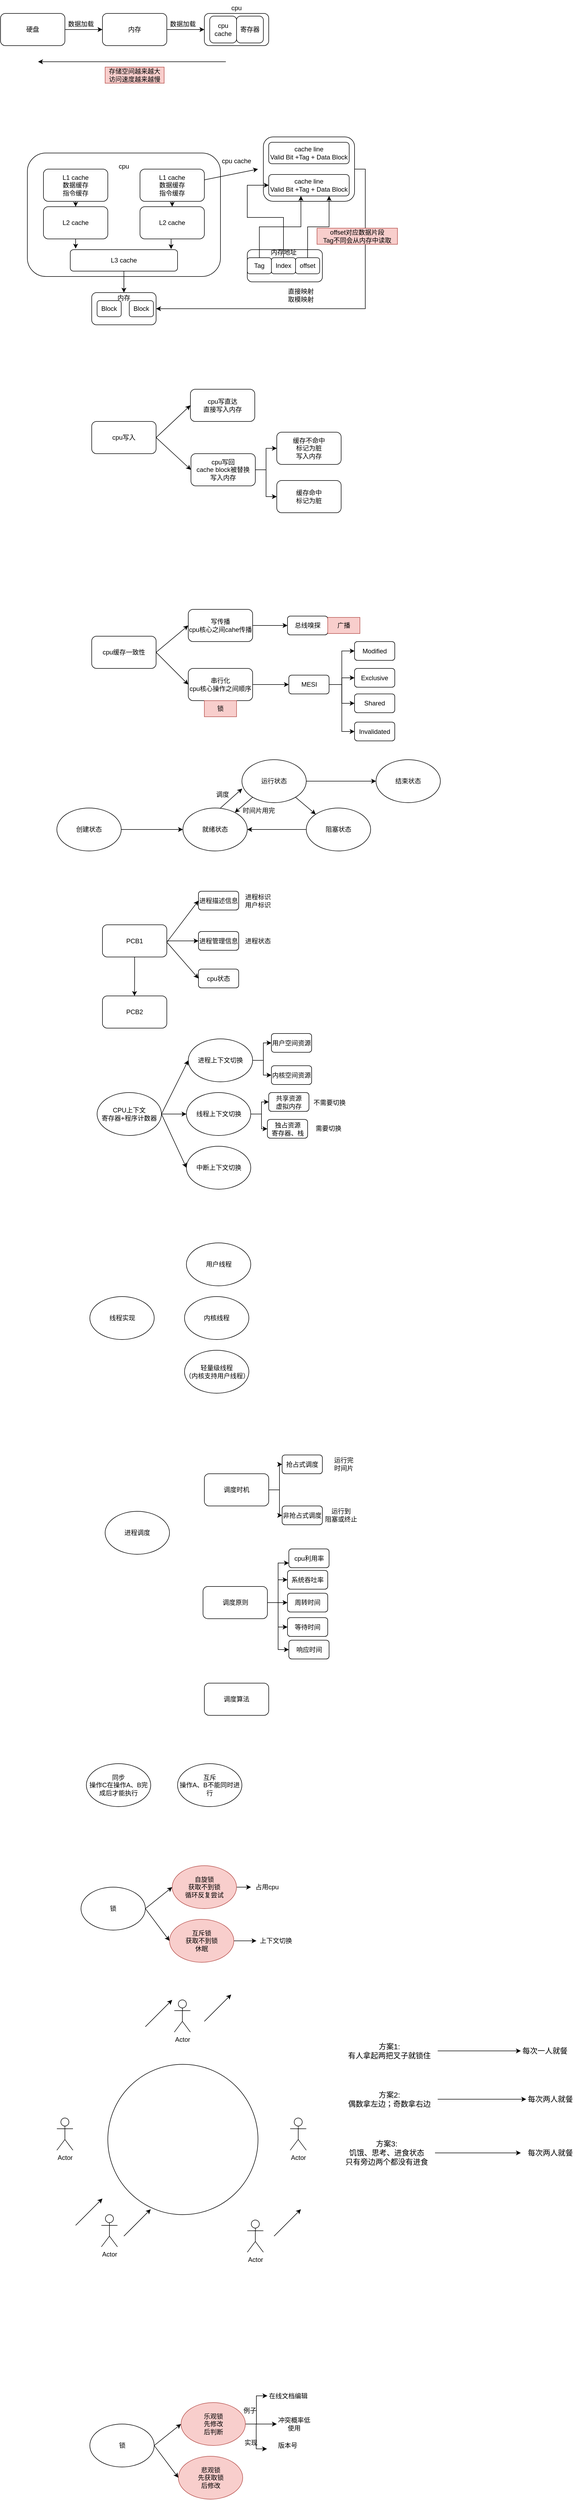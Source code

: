 <mxfile version="23.1.5" type="github">
  <diagram name="第 1 页" id="6GhYlpOtdUbrr685tgYN">
    <mxGraphModel dx="1026" dy="561" grid="1" gridSize="10" guides="1" tooltips="1" connect="1" arrows="1" fold="1" page="1" pageScale="1" pageWidth="827" pageHeight="1169" math="0" shadow="0">
      <root>
        <mxCell id="0" />
        <mxCell id="1" parent="0" />
        <mxCell id="o6KGrHuKZrv0jcu_rj-v-7" style="edgeStyle=orthogonalEdgeStyle;rounded=0;orthogonalLoop=1;jettySize=auto;html=1;exitX=1;exitY=0.5;exitDx=0;exitDy=0;" parent="1" source="o6KGrHuKZrv0jcu_rj-v-1" target="o6KGrHuKZrv0jcu_rj-v-2" edge="1">
          <mxGeometry relative="1" as="geometry" />
        </mxCell>
        <mxCell id="o6KGrHuKZrv0jcu_rj-v-1" value="硬盘" style="rounded=1;whiteSpace=wrap;html=1;" parent="1" vertex="1">
          <mxGeometry x="60" y="70" width="120" height="60" as="geometry" />
        </mxCell>
        <mxCell id="o6KGrHuKZrv0jcu_rj-v-9" style="edgeStyle=orthogonalEdgeStyle;rounded=0;orthogonalLoop=1;jettySize=auto;html=1;exitX=1;exitY=0.5;exitDx=0;exitDy=0;entryX=0;entryY=0.5;entryDx=0;entryDy=0;" parent="1" source="o6KGrHuKZrv0jcu_rj-v-2" target="o6KGrHuKZrv0jcu_rj-v-3" edge="1">
          <mxGeometry relative="1" as="geometry" />
        </mxCell>
        <mxCell id="o6KGrHuKZrv0jcu_rj-v-2" value="内存" style="rounded=1;whiteSpace=wrap;html=1;" parent="1" vertex="1">
          <mxGeometry x="250" y="70" width="120" height="60" as="geometry" />
        </mxCell>
        <mxCell id="o6KGrHuKZrv0jcu_rj-v-3" value="" style="rounded=1;whiteSpace=wrap;html=1;" parent="1" vertex="1">
          <mxGeometry x="440" y="70" width="120" height="60" as="geometry" />
        </mxCell>
        <mxCell id="o6KGrHuKZrv0jcu_rj-v-4" value="cpu&lt;br&gt;cache" style="rounded=1;whiteSpace=wrap;html=1;" parent="1" vertex="1">
          <mxGeometry x="450" y="75" width="50" height="50" as="geometry" />
        </mxCell>
        <mxCell id="o6KGrHuKZrv0jcu_rj-v-5" value="寄存器" style="rounded=1;whiteSpace=wrap;html=1;" parent="1" vertex="1">
          <mxGeometry x="500" y="75" width="50" height="50" as="geometry" />
        </mxCell>
        <mxCell id="o6KGrHuKZrv0jcu_rj-v-6" value="cpu" style="text;html=1;align=center;verticalAlign=middle;whiteSpace=wrap;rounded=0;" parent="1" vertex="1">
          <mxGeometry x="470" y="45" width="60" height="30" as="geometry" />
        </mxCell>
        <mxCell id="o6KGrHuKZrv0jcu_rj-v-8" value="数据加载" style="text;html=1;align=center;verticalAlign=middle;whiteSpace=wrap;rounded=0;" parent="1" vertex="1">
          <mxGeometry x="180" y="75" width="60" height="30" as="geometry" />
        </mxCell>
        <mxCell id="o6KGrHuKZrv0jcu_rj-v-10" value="数据加载" style="text;html=1;align=center;verticalAlign=middle;whiteSpace=wrap;rounded=0;" parent="1" vertex="1">
          <mxGeometry x="370" y="75" width="60" height="30" as="geometry" />
        </mxCell>
        <mxCell id="o6KGrHuKZrv0jcu_rj-v-13" value="" style="endArrow=classic;html=1;rounded=0;" parent="1" edge="1">
          <mxGeometry width="50" height="50" relative="1" as="geometry">
            <mxPoint x="480" y="160" as="sourcePoint" />
            <mxPoint x="130" y="160" as="targetPoint" />
          </mxGeometry>
        </mxCell>
        <mxCell id="o6KGrHuKZrv0jcu_rj-v-14" value="存储空间越来越大&lt;br&gt;访问速度越来越慢" style="text;html=1;align=center;verticalAlign=middle;whiteSpace=wrap;rounded=0;fillColor=#f8cecc;strokeColor=#b85450;" parent="1" vertex="1">
          <mxGeometry x="255" y="170" width="110" height="30" as="geometry" />
        </mxCell>
        <mxCell id="o6KGrHuKZrv0jcu_rj-v-15" value="" style="rounded=1;whiteSpace=wrap;html=1;" parent="1" vertex="1">
          <mxGeometry x="110" y="330" width="360" height="230" as="geometry" />
        </mxCell>
        <mxCell id="o6KGrHuKZrv0jcu_rj-v-21" style="edgeStyle=orthogonalEdgeStyle;rounded=0;orthogonalLoop=1;jettySize=auto;html=1;exitX=0.5;exitY=1;exitDx=0;exitDy=0;entryX=0.5;entryY=0;entryDx=0;entryDy=0;" parent="1" source="o6KGrHuKZrv0jcu_rj-v-16" target="o6KGrHuKZrv0jcu_rj-v-18" edge="1">
          <mxGeometry relative="1" as="geometry" />
        </mxCell>
        <mxCell id="o6KGrHuKZrv0jcu_rj-v-16" value="L1 cache&lt;br&gt;数据缓存&lt;br&gt;指令缓存" style="rounded=1;whiteSpace=wrap;html=1;" parent="1" vertex="1">
          <mxGeometry x="140" y="360" width="120" height="60" as="geometry" />
        </mxCell>
        <mxCell id="o6KGrHuKZrv0jcu_rj-v-22" style="edgeStyle=orthogonalEdgeStyle;rounded=0;orthogonalLoop=1;jettySize=auto;html=1;exitX=0.5;exitY=1;exitDx=0;exitDy=0;entryX=0.5;entryY=0;entryDx=0;entryDy=0;" parent="1" source="o6KGrHuKZrv0jcu_rj-v-17" target="o6KGrHuKZrv0jcu_rj-v-19" edge="1">
          <mxGeometry relative="1" as="geometry" />
        </mxCell>
        <mxCell id="o6KGrHuKZrv0jcu_rj-v-17" value="L1 cache&lt;br&gt;数据缓存&lt;br&gt;指令缓存" style="rounded=1;whiteSpace=wrap;html=1;" parent="1" vertex="1">
          <mxGeometry x="320" y="360" width="120" height="60" as="geometry" />
        </mxCell>
        <mxCell id="o6KGrHuKZrv0jcu_rj-v-18" value="L2 cache" style="rounded=1;whiteSpace=wrap;html=1;" parent="1" vertex="1">
          <mxGeometry x="140" y="430" width="120" height="60" as="geometry" />
        </mxCell>
        <mxCell id="o6KGrHuKZrv0jcu_rj-v-19" value="L2 cache" style="rounded=1;whiteSpace=wrap;html=1;" parent="1" vertex="1">
          <mxGeometry x="320" y="430" width="120" height="60" as="geometry" />
        </mxCell>
        <mxCell id="o6KGrHuKZrv0jcu_rj-v-32" style="edgeStyle=orthogonalEdgeStyle;rounded=0;orthogonalLoop=1;jettySize=auto;html=1;exitX=0.5;exitY=1;exitDx=0;exitDy=0;" parent="1" source="o6KGrHuKZrv0jcu_rj-v-20" edge="1">
          <mxGeometry relative="1" as="geometry">
            <mxPoint x="290" y="590" as="targetPoint" />
          </mxGeometry>
        </mxCell>
        <mxCell id="o6KGrHuKZrv0jcu_rj-v-20" value="L3 cache" style="rounded=1;whiteSpace=wrap;html=1;" parent="1" vertex="1">
          <mxGeometry x="190" y="510" width="200" height="40" as="geometry" />
        </mxCell>
        <mxCell id="o6KGrHuKZrv0jcu_rj-v-24" style="edgeStyle=orthogonalEdgeStyle;rounded=0;orthogonalLoop=1;jettySize=auto;html=1;exitX=0.5;exitY=1;exitDx=0;exitDy=0;entryX=0.05;entryY=-0.05;entryDx=0;entryDy=0;entryPerimeter=0;" parent="1" source="o6KGrHuKZrv0jcu_rj-v-18" target="o6KGrHuKZrv0jcu_rj-v-20" edge="1">
          <mxGeometry relative="1" as="geometry" />
        </mxCell>
        <mxCell id="o6KGrHuKZrv0jcu_rj-v-31" style="edgeStyle=orthogonalEdgeStyle;rounded=0;orthogonalLoop=1;jettySize=auto;html=1;exitX=0.5;exitY=1;exitDx=0;exitDy=0;entryX=0.94;entryY=-0.025;entryDx=0;entryDy=0;entryPerimeter=0;" parent="1" source="o6KGrHuKZrv0jcu_rj-v-19" target="o6KGrHuKZrv0jcu_rj-v-20" edge="1">
          <mxGeometry relative="1" as="geometry" />
        </mxCell>
        <mxCell id="o6KGrHuKZrv0jcu_rj-v-33" value="" style="rounded=1;whiteSpace=wrap;html=1;" parent="1" vertex="1">
          <mxGeometry x="230" y="590" width="120" height="60" as="geometry" />
        </mxCell>
        <mxCell id="o6KGrHuKZrv0jcu_rj-v-34" value="cpu" style="text;html=1;align=center;verticalAlign=middle;whiteSpace=wrap;rounded=0;" parent="1" vertex="1">
          <mxGeometry x="260" y="340" width="60" height="30" as="geometry" />
        </mxCell>
        <mxCell id="o6KGrHuKZrv0jcu_rj-v-40" style="edgeStyle=orthogonalEdgeStyle;rounded=0;orthogonalLoop=1;jettySize=auto;html=1;exitX=1;exitY=0.5;exitDx=0;exitDy=0;entryX=1;entryY=0.5;entryDx=0;entryDy=0;" parent="1" source="o6KGrHuKZrv0jcu_rj-v-35" target="o6KGrHuKZrv0jcu_rj-v-33" edge="1">
          <mxGeometry relative="1" as="geometry" />
        </mxCell>
        <mxCell id="o6KGrHuKZrv0jcu_rj-v-35" value="" style="rounded=1;whiteSpace=wrap;html=1;" parent="1" vertex="1">
          <mxGeometry x="550" y="300" width="170" height="120" as="geometry" />
        </mxCell>
        <mxCell id="o6KGrHuKZrv0jcu_rj-v-36" value="cache line&lt;br&gt;Valid Bit +Tag + Data Block" style="rounded=1;whiteSpace=wrap;html=1;" parent="1" vertex="1">
          <mxGeometry x="560" y="310" width="150" height="40" as="geometry" />
        </mxCell>
        <mxCell id="o6KGrHuKZrv0jcu_rj-v-38" value="" style="endArrow=classic;html=1;rounded=0;" parent="1" edge="1">
          <mxGeometry width="50" height="50" relative="1" as="geometry">
            <mxPoint x="440" y="380" as="sourcePoint" />
            <mxPoint x="540" y="360" as="targetPoint" />
          </mxGeometry>
        </mxCell>
        <mxCell id="o6KGrHuKZrv0jcu_rj-v-39" value="cpu cache" style="text;html=1;align=center;verticalAlign=middle;whiteSpace=wrap;rounded=0;" parent="1" vertex="1">
          <mxGeometry x="470" y="330" width="60" height="30" as="geometry" />
        </mxCell>
        <mxCell id="o6KGrHuKZrv0jcu_rj-v-41" value="直接映射&lt;br&gt;取模映射" style="text;html=1;align=center;verticalAlign=middle;whiteSpace=wrap;rounded=0;" parent="1" vertex="1">
          <mxGeometry x="590" y="580" width="60" height="30" as="geometry" />
        </mxCell>
        <mxCell id="o6KGrHuKZrv0jcu_rj-v-42" value="Block" style="rounded=1;whiteSpace=wrap;html=1;" parent="1" vertex="1">
          <mxGeometry x="240" y="605" width="45" height="30" as="geometry" />
        </mxCell>
        <mxCell id="o6KGrHuKZrv0jcu_rj-v-43" value="Block" style="rounded=1;whiteSpace=wrap;html=1;" parent="1" vertex="1">
          <mxGeometry x="300" y="605" width="45" height="30" as="geometry" />
        </mxCell>
        <mxCell id="o6KGrHuKZrv0jcu_rj-v-44" value="cache line&lt;br&gt;Valid Bit +Tag + Data Block" style="rounded=1;whiteSpace=wrap;html=1;" parent="1" vertex="1">
          <mxGeometry x="560" y="370" width="150" height="40" as="geometry" />
        </mxCell>
        <mxCell id="o6KGrHuKZrv0jcu_rj-v-45" value="" style="rounded=1;whiteSpace=wrap;html=1;" parent="1" vertex="1">
          <mxGeometry x="520" y="510" width="140" height="60" as="geometry" />
        </mxCell>
        <mxCell id="o6KGrHuKZrv0jcu_rj-v-46" value="Tag" style="rounded=1;whiteSpace=wrap;html=1;" parent="1" vertex="1">
          <mxGeometry x="520" y="525" width="45" height="30" as="geometry" />
        </mxCell>
        <mxCell id="o6KGrHuKZrv0jcu_rj-v-51" style="edgeStyle=orthogonalEdgeStyle;rounded=0;orthogonalLoop=1;jettySize=auto;html=1;exitX=0.5;exitY=0;exitDx=0;exitDy=0;entryX=0;entryY=0.5;entryDx=0;entryDy=0;" parent="1" source="o6KGrHuKZrv0jcu_rj-v-47" target="o6KGrHuKZrv0jcu_rj-v-44" edge="1">
          <mxGeometry relative="1" as="geometry">
            <Array as="points">
              <mxPoint x="588" y="450" />
              <mxPoint x="520" y="450" />
              <mxPoint x="520" y="390" />
            </Array>
          </mxGeometry>
        </mxCell>
        <mxCell id="o6KGrHuKZrv0jcu_rj-v-47" value="Index" style="rounded=1;whiteSpace=wrap;html=1;" parent="1" vertex="1">
          <mxGeometry x="565" y="525" width="45" height="30" as="geometry" />
        </mxCell>
        <mxCell id="o6KGrHuKZrv0jcu_rj-v-52" style="edgeStyle=orthogonalEdgeStyle;rounded=0;orthogonalLoop=1;jettySize=auto;html=1;exitX=0.5;exitY=0;exitDx=0;exitDy=0;entryX=0.75;entryY=1;entryDx=0;entryDy=0;" parent="1" source="o6KGrHuKZrv0jcu_rj-v-48" target="o6KGrHuKZrv0jcu_rj-v-44" edge="1">
          <mxGeometry relative="1" as="geometry" />
        </mxCell>
        <mxCell id="o6KGrHuKZrv0jcu_rj-v-48" value="offset" style="rounded=1;whiteSpace=wrap;html=1;" parent="1" vertex="1">
          <mxGeometry x="610" y="525" width="45" height="30" as="geometry" />
        </mxCell>
        <mxCell id="o6KGrHuKZrv0jcu_rj-v-50" style="edgeStyle=orthogonalEdgeStyle;rounded=0;orthogonalLoop=1;jettySize=auto;html=1;exitX=0.5;exitY=0;exitDx=0;exitDy=0;entryX=0.4;entryY=1;entryDx=0;entryDy=0;entryPerimeter=0;" parent="1" source="o6KGrHuKZrv0jcu_rj-v-46" target="o6KGrHuKZrv0jcu_rj-v-44" edge="1">
          <mxGeometry relative="1" as="geometry" />
        </mxCell>
        <mxCell id="o6KGrHuKZrv0jcu_rj-v-54" value="offset对应数据片段&lt;br&gt;Tag不同会从内存中读取" style="text;html=1;align=center;verticalAlign=middle;whiteSpace=wrap;rounded=0;fillColor=#f8cecc;strokeColor=#b85450;" parent="1" vertex="1">
          <mxGeometry x="650" y="470" width="150" height="30" as="geometry" />
        </mxCell>
        <mxCell id="o6KGrHuKZrv0jcu_rj-v-55" value="内存" style="text;html=1;align=center;verticalAlign=middle;whiteSpace=wrap;rounded=0;" parent="1" vertex="1">
          <mxGeometry x="260" y="585" width="60" height="30" as="geometry" />
        </mxCell>
        <mxCell id="o6KGrHuKZrv0jcu_rj-v-56" value="内存地址" style="text;html=1;align=center;verticalAlign=middle;whiteSpace=wrap;rounded=0;" parent="1" vertex="1">
          <mxGeometry x="557.5" y="500" width="60" height="30" as="geometry" />
        </mxCell>
        <mxCell id="o6KGrHuKZrv0jcu_rj-v-58" value="cpu写入" style="rounded=1;whiteSpace=wrap;html=1;" parent="1" vertex="1">
          <mxGeometry x="230" y="830" width="120" height="60" as="geometry" />
        </mxCell>
        <mxCell id="o6KGrHuKZrv0jcu_rj-v-59" value="cpu写直达&lt;br&gt;直接写入内存" style="rounded=1;whiteSpace=wrap;html=1;" parent="1" vertex="1">
          <mxGeometry x="414" y="770" width="120" height="60" as="geometry" />
        </mxCell>
        <mxCell id="o6KGrHuKZrv0jcu_rj-v-66" style="edgeStyle=orthogonalEdgeStyle;rounded=0;orthogonalLoop=1;jettySize=auto;html=1;exitX=1;exitY=0.5;exitDx=0;exitDy=0;entryX=0;entryY=0.5;entryDx=0;entryDy=0;" parent="1" source="o6KGrHuKZrv0jcu_rj-v-60" target="o6KGrHuKZrv0jcu_rj-v-61" edge="1">
          <mxGeometry relative="1" as="geometry" />
        </mxCell>
        <mxCell id="o6KGrHuKZrv0jcu_rj-v-67" style="edgeStyle=orthogonalEdgeStyle;rounded=0;orthogonalLoop=1;jettySize=auto;html=1;exitX=1;exitY=0.5;exitDx=0;exitDy=0;entryX=0;entryY=0.5;entryDx=0;entryDy=0;" parent="1" source="o6KGrHuKZrv0jcu_rj-v-60" target="o6KGrHuKZrv0jcu_rj-v-62" edge="1">
          <mxGeometry relative="1" as="geometry" />
        </mxCell>
        <mxCell id="o6KGrHuKZrv0jcu_rj-v-60" value="cpu写回&lt;br&gt;cache block被替换&lt;br&gt;写入内存" style="rounded=1;whiteSpace=wrap;html=1;" parent="1" vertex="1">
          <mxGeometry x="415" y="890" width="120" height="60" as="geometry" />
        </mxCell>
        <mxCell id="o6KGrHuKZrv0jcu_rj-v-61" value="缓存不命中&lt;br&gt;标记为脏&lt;br&gt;写入内存" style="rounded=1;whiteSpace=wrap;html=1;" parent="1" vertex="1">
          <mxGeometry x="575" y="850" width="120" height="60" as="geometry" />
        </mxCell>
        <mxCell id="o6KGrHuKZrv0jcu_rj-v-62" value="缓存命中&lt;br&gt;标记为脏" style="rounded=1;whiteSpace=wrap;html=1;" parent="1" vertex="1">
          <mxGeometry x="575" y="940" width="120" height="60" as="geometry" />
        </mxCell>
        <mxCell id="o6KGrHuKZrv0jcu_rj-v-64" value="" style="endArrow=classic;html=1;rounded=0;entryX=0;entryY=0.5;entryDx=0;entryDy=0;" parent="1" target="o6KGrHuKZrv0jcu_rj-v-59" edge="1">
          <mxGeometry width="50" height="50" relative="1" as="geometry">
            <mxPoint x="350" y="860" as="sourcePoint" />
            <mxPoint x="400" y="810" as="targetPoint" />
          </mxGeometry>
        </mxCell>
        <mxCell id="o6KGrHuKZrv0jcu_rj-v-65" value="" style="endArrow=classic;html=1;rounded=0;entryX=0;entryY=0.5;entryDx=0;entryDy=0;" parent="1" target="o6KGrHuKZrv0jcu_rj-v-60" edge="1">
          <mxGeometry width="50" height="50" relative="1" as="geometry">
            <mxPoint x="350" y="860" as="sourcePoint" />
            <mxPoint x="400" y="810" as="targetPoint" />
          </mxGeometry>
        </mxCell>
        <mxCell id="o6KGrHuKZrv0jcu_rj-v-68" value="cpu缓存一致性" style="rounded=1;whiteSpace=wrap;html=1;" parent="1" vertex="1">
          <mxGeometry x="230" y="1230" width="120" height="60" as="geometry" />
        </mxCell>
        <mxCell id="o6KGrHuKZrv0jcu_rj-v-75" style="edgeStyle=orthogonalEdgeStyle;rounded=0;orthogonalLoop=1;jettySize=auto;html=1;exitX=1;exitY=0.5;exitDx=0;exitDy=0;entryX=0;entryY=0.5;entryDx=0;entryDy=0;" parent="1" source="o6KGrHuKZrv0jcu_rj-v-69" target="o6KGrHuKZrv0jcu_rj-v-74" edge="1">
          <mxGeometry relative="1" as="geometry" />
        </mxCell>
        <mxCell id="o6KGrHuKZrv0jcu_rj-v-69" value="写传播&lt;br&gt;cpu核心之间cahe传播" style="rounded=1;whiteSpace=wrap;html=1;" parent="1" vertex="1">
          <mxGeometry x="410" y="1180" width="120" height="60" as="geometry" />
        </mxCell>
        <mxCell id="o6KGrHuKZrv0jcu_rj-v-82" style="edgeStyle=orthogonalEdgeStyle;rounded=0;orthogonalLoop=1;jettySize=auto;html=1;exitX=1;exitY=0.5;exitDx=0;exitDy=0;" parent="1" source="o6KGrHuKZrv0jcu_rj-v-70" target="o6KGrHuKZrv0jcu_rj-v-77" edge="1">
          <mxGeometry relative="1" as="geometry" />
        </mxCell>
        <mxCell id="o6KGrHuKZrv0jcu_rj-v-70" value="串行化&lt;br&gt;cpu核心操作之间顺序" style="rounded=1;whiteSpace=wrap;html=1;" parent="1" vertex="1">
          <mxGeometry x="410" y="1290" width="120" height="60" as="geometry" />
        </mxCell>
        <mxCell id="o6KGrHuKZrv0jcu_rj-v-71" value="锁" style="text;html=1;align=center;verticalAlign=middle;whiteSpace=wrap;rounded=0;fillColor=#f8cecc;strokeColor=#b85450;" parent="1" vertex="1">
          <mxGeometry x="440" y="1350" width="60" height="30" as="geometry" />
        </mxCell>
        <mxCell id="o6KGrHuKZrv0jcu_rj-v-72" value="" style="endArrow=classic;html=1;rounded=0;entryX=0;entryY=0.5;entryDx=0;entryDy=0;" parent="1" target="o6KGrHuKZrv0jcu_rj-v-69" edge="1">
          <mxGeometry width="50" height="50" relative="1" as="geometry">
            <mxPoint x="350" y="1260" as="sourcePoint" />
            <mxPoint x="400" y="1210" as="targetPoint" />
          </mxGeometry>
        </mxCell>
        <mxCell id="o6KGrHuKZrv0jcu_rj-v-73" value="" style="endArrow=classic;html=1;rounded=0;entryX=0;entryY=0.5;entryDx=0;entryDy=0;" parent="1" target="o6KGrHuKZrv0jcu_rj-v-70" edge="1">
          <mxGeometry width="50" height="50" relative="1" as="geometry">
            <mxPoint x="350" y="1260" as="sourcePoint" />
            <mxPoint x="400" y="1210" as="targetPoint" />
          </mxGeometry>
        </mxCell>
        <mxCell id="o6KGrHuKZrv0jcu_rj-v-74" value="总线嗅探" style="rounded=1;whiteSpace=wrap;html=1;" parent="1" vertex="1">
          <mxGeometry x="595" y="1192.5" width="75" height="35" as="geometry" />
        </mxCell>
        <mxCell id="o6KGrHuKZrv0jcu_rj-v-76" value="广播" style="text;html=1;align=center;verticalAlign=middle;whiteSpace=wrap;rounded=0;fillColor=#f8cecc;strokeColor=#b85450;" parent="1" vertex="1">
          <mxGeometry x="670" y="1195" width="60" height="30" as="geometry" />
        </mxCell>
        <mxCell id="o6KGrHuKZrv0jcu_rj-v-84" style="edgeStyle=orthogonalEdgeStyle;rounded=0;orthogonalLoop=1;jettySize=auto;html=1;exitX=1;exitY=0.5;exitDx=0;exitDy=0;entryX=0;entryY=0.5;entryDx=0;entryDy=0;" parent="1" source="o6KGrHuKZrv0jcu_rj-v-77" target="o6KGrHuKZrv0jcu_rj-v-78" edge="1">
          <mxGeometry relative="1" as="geometry" />
        </mxCell>
        <mxCell id="o6KGrHuKZrv0jcu_rj-v-85" style="edgeStyle=orthogonalEdgeStyle;rounded=0;orthogonalLoop=1;jettySize=auto;html=1;exitX=1;exitY=0.5;exitDx=0;exitDy=0;entryX=0;entryY=0.5;entryDx=0;entryDy=0;" parent="1" source="o6KGrHuKZrv0jcu_rj-v-77" target="o6KGrHuKZrv0jcu_rj-v-79" edge="1">
          <mxGeometry relative="1" as="geometry" />
        </mxCell>
        <mxCell id="o6KGrHuKZrv0jcu_rj-v-86" style="edgeStyle=orthogonalEdgeStyle;rounded=0;orthogonalLoop=1;jettySize=auto;html=1;exitX=1;exitY=0.5;exitDx=0;exitDy=0;entryX=0;entryY=0.5;entryDx=0;entryDy=0;" parent="1" source="o6KGrHuKZrv0jcu_rj-v-77" target="o6KGrHuKZrv0jcu_rj-v-80" edge="1">
          <mxGeometry relative="1" as="geometry" />
        </mxCell>
        <mxCell id="o6KGrHuKZrv0jcu_rj-v-87" style="edgeStyle=orthogonalEdgeStyle;rounded=0;orthogonalLoop=1;jettySize=auto;html=1;exitX=1;exitY=0.5;exitDx=0;exitDy=0;entryX=0;entryY=0.5;entryDx=0;entryDy=0;" parent="1" source="o6KGrHuKZrv0jcu_rj-v-77" target="o6KGrHuKZrv0jcu_rj-v-81" edge="1">
          <mxGeometry relative="1" as="geometry" />
        </mxCell>
        <mxCell id="o6KGrHuKZrv0jcu_rj-v-77" value="MESI" style="rounded=1;whiteSpace=wrap;html=1;" parent="1" vertex="1">
          <mxGeometry x="597.5" y="1302.5" width="75" height="35" as="geometry" />
        </mxCell>
        <mxCell id="o6KGrHuKZrv0jcu_rj-v-78" value="Modified" style="rounded=1;whiteSpace=wrap;html=1;" parent="1" vertex="1">
          <mxGeometry x="720" y="1240" width="75" height="35" as="geometry" />
        </mxCell>
        <mxCell id="o6KGrHuKZrv0jcu_rj-v-79" value="Exclusive" style="rounded=1;whiteSpace=wrap;html=1;" parent="1" vertex="1">
          <mxGeometry x="720" y="1290" width="75" height="35" as="geometry" />
        </mxCell>
        <mxCell id="o6KGrHuKZrv0jcu_rj-v-80" value="Shared" style="rounded=1;whiteSpace=wrap;html=1;" parent="1" vertex="1">
          <mxGeometry x="720" y="1337.5" width="75" height="35" as="geometry" />
        </mxCell>
        <mxCell id="o6KGrHuKZrv0jcu_rj-v-81" value="Invalidated" style="rounded=1;whiteSpace=wrap;html=1;" parent="1" vertex="1">
          <mxGeometry x="720" y="1390" width="75" height="35" as="geometry" />
        </mxCell>
        <mxCell id="jWXF_K_YXhLRbaKMQJTX-6" style="edgeStyle=orthogonalEdgeStyle;rounded=0;orthogonalLoop=1;jettySize=auto;html=1;exitX=1;exitY=0.5;exitDx=0;exitDy=0;entryX=0;entryY=0.5;entryDx=0;entryDy=0;" parent="1" source="jWXF_K_YXhLRbaKMQJTX-1" target="jWXF_K_YXhLRbaKMQJTX-2" edge="1">
          <mxGeometry relative="1" as="geometry" />
        </mxCell>
        <mxCell id="jWXF_K_YXhLRbaKMQJTX-1" value="创建状态" style="ellipse;whiteSpace=wrap;html=1;" parent="1" vertex="1">
          <mxGeometry x="165" y="1550" width="120" height="80" as="geometry" />
        </mxCell>
        <mxCell id="jWXF_K_YXhLRbaKMQJTX-2" value="就绪状态" style="ellipse;whiteSpace=wrap;html=1;" parent="1" vertex="1">
          <mxGeometry x="400" y="1550" width="120" height="80" as="geometry" />
        </mxCell>
        <mxCell id="jWXF_K_YXhLRbaKMQJTX-14" style="edgeStyle=orthogonalEdgeStyle;rounded=0;orthogonalLoop=1;jettySize=auto;html=1;exitX=1;exitY=0.5;exitDx=0;exitDy=0;" parent="1" source="jWXF_K_YXhLRbaKMQJTX-3" target="jWXF_K_YXhLRbaKMQJTX-5" edge="1">
          <mxGeometry relative="1" as="geometry" />
        </mxCell>
        <mxCell id="jWXF_K_YXhLRbaKMQJTX-3" value="运行状态" style="ellipse;whiteSpace=wrap;html=1;" parent="1" vertex="1">
          <mxGeometry x="510" y="1460" width="120" height="80" as="geometry" />
        </mxCell>
        <mxCell id="jWXF_K_YXhLRbaKMQJTX-4" value="阻塞状态" style="ellipse;whiteSpace=wrap;html=1;" parent="1" vertex="1">
          <mxGeometry x="630" y="1550" width="120" height="80" as="geometry" />
        </mxCell>
        <mxCell id="jWXF_K_YXhLRbaKMQJTX-5" value="结束状态" style="ellipse;whiteSpace=wrap;html=1;" parent="1" vertex="1">
          <mxGeometry x="760" y="1460" width="120" height="80" as="geometry" />
        </mxCell>
        <mxCell id="jWXF_K_YXhLRbaKMQJTX-7" value="" style="endArrow=classic;html=1;rounded=0;entryX=0.005;entryY=0.674;entryDx=0;entryDy=0;entryPerimeter=0;" parent="1" target="jWXF_K_YXhLRbaKMQJTX-3" edge="1">
          <mxGeometry width="50" height="50" relative="1" as="geometry">
            <mxPoint x="470" y="1550" as="sourcePoint" />
            <mxPoint x="520" y="1500" as="targetPoint" />
          </mxGeometry>
        </mxCell>
        <mxCell id="jWXF_K_YXhLRbaKMQJTX-8" value="" style="endArrow=classic;html=1;rounded=0;" parent="1" target="jWXF_K_YXhLRbaKMQJTX-2" edge="1">
          <mxGeometry width="50" height="50" relative="1" as="geometry">
            <mxPoint x="530" y="1530" as="sourcePoint" />
            <mxPoint x="580" y="1480" as="targetPoint" />
          </mxGeometry>
        </mxCell>
        <mxCell id="jWXF_K_YXhLRbaKMQJTX-9" value="调度" style="text;html=1;align=center;verticalAlign=middle;whiteSpace=wrap;rounded=0;" parent="1" vertex="1">
          <mxGeometry x="444" y="1510" width="60" height="30" as="geometry" />
        </mxCell>
        <mxCell id="jWXF_K_YXhLRbaKMQJTX-10" value="时间片用完" style="text;html=1;align=center;verticalAlign=middle;whiteSpace=wrap;rounded=0;" parent="1" vertex="1">
          <mxGeometry x="504" y="1540" width="75" height="30" as="geometry" />
        </mxCell>
        <mxCell id="jWXF_K_YXhLRbaKMQJTX-11" value="" style="endArrow=classic;html=1;rounded=0;entryX=0;entryY=0;entryDx=0;entryDy=0;" parent="1" target="jWXF_K_YXhLRbaKMQJTX-4" edge="1">
          <mxGeometry width="50" height="50" relative="1" as="geometry">
            <mxPoint x="610" y="1530" as="sourcePoint" />
            <mxPoint x="660" y="1480" as="targetPoint" />
          </mxGeometry>
        </mxCell>
        <mxCell id="jWXF_K_YXhLRbaKMQJTX-12" value="" style="endArrow=classic;html=1;rounded=0;entryX=1;entryY=0.5;entryDx=0;entryDy=0;" parent="1" target="jWXF_K_YXhLRbaKMQJTX-2" edge="1">
          <mxGeometry width="50" height="50" relative="1" as="geometry">
            <mxPoint x="630" y="1590" as="sourcePoint" />
            <mxPoint x="680" y="1540" as="targetPoint" />
          </mxGeometry>
        </mxCell>
        <mxCell id="jWXF_K_YXhLRbaKMQJTX-22" style="edgeStyle=orthogonalEdgeStyle;rounded=0;orthogonalLoop=1;jettySize=auto;html=1;exitX=1;exitY=0.5;exitDx=0;exitDy=0;entryX=0;entryY=0.5;entryDx=0;entryDy=0;" parent="1" source="jWXF_K_YXhLRbaKMQJTX-15" target="jWXF_K_YXhLRbaKMQJTX-17" edge="1">
          <mxGeometry relative="1" as="geometry" />
        </mxCell>
        <mxCell id="jWXF_K_YXhLRbaKMQJTX-24" style="edgeStyle=orthogonalEdgeStyle;rounded=0;orthogonalLoop=1;jettySize=auto;html=1;exitX=0.5;exitY=1;exitDx=0;exitDy=0;" parent="1" source="jWXF_K_YXhLRbaKMQJTX-15" edge="1">
          <mxGeometry relative="1" as="geometry">
            <mxPoint x="309.727" y="1900" as="targetPoint" />
          </mxGeometry>
        </mxCell>
        <mxCell id="jWXF_K_YXhLRbaKMQJTX-15" value="PCB1" style="rounded=1;whiteSpace=wrap;html=1;" parent="1" vertex="1">
          <mxGeometry x="250" y="1767.5" width="120" height="60" as="geometry" />
        </mxCell>
        <mxCell id="jWXF_K_YXhLRbaKMQJTX-16" value="进程描述信息" style="rounded=1;whiteSpace=wrap;html=1;" parent="1" vertex="1">
          <mxGeometry x="429" y="1705" width="75" height="35" as="geometry" />
        </mxCell>
        <mxCell id="jWXF_K_YXhLRbaKMQJTX-17" value="进程管理信息" style="rounded=1;whiteSpace=wrap;html=1;" parent="1" vertex="1">
          <mxGeometry x="429" y="1780" width="75" height="35" as="geometry" />
        </mxCell>
        <mxCell id="jWXF_K_YXhLRbaKMQJTX-18" value="进程标识&lt;br&gt;用户标识" style="text;html=1;align=center;verticalAlign=middle;whiteSpace=wrap;rounded=0;" parent="1" vertex="1">
          <mxGeometry x="510" y="1707.5" width="60" height="30" as="geometry" />
        </mxCell>
        <mxCell id="jWXF_K_YXhLRbaKMQJTX-19" value="进程状态" style="text;html=1;align=center;verticalAlign=middle;whiteSpace=wrap;rounded=0;" parent="1" vertex="1">
          <mxGeometry x="510" y="1782.5" width="60" height="30" as="geometry" />
        </mxCell>
        <mxCell id="jWXF_K_YXhLRbaKMQJTX-20" value="cpu状态" style="rounded=1;whiteSpace=wrap;html=1;" parent="1" vertex="1">
          <mxGeometry x="429" y="1850" width="75" height="35" as="geometry" />
        </mxCell>
        <mxCell id="jWXF_K_YXhLRbaKMQJTX-21" value="" style="endArrow=classic;html=1;rounded=0;entryX=0;entryY=0.5;entryDx=0;entryDy=0;" parent="1" target="jWXF_K_YXhLRbaKMQJTX-16" edge="1">
          <mxGeometry width="50" height="50" relative="1" as="geometry">
            <mxPoint x="370" y="1800" as="sourcePoint" />
            <mxPoint x="420" y="1750" as="targetPoint" />
          </mxGeometry>
        </mxCell>
        <mxCell id="jWXF_K_YXhLRbaKMQJTX-23" value="" style="endArrow=classic;html=1;rounded=0;entryX=0;entryY=0.5;entryDx=0;entryDy=0;" parent="1" target="jWXF_K_YXhLRbaKMQJTX-20" edge="1">
          <mxGeometry width="50" height="50" relative="1" as="geometry">
            <mxPoint x="370" y="1800" as="sourcePoint" />
            <mxPoint x="420" y="1750" as="targetPoint" />
          </mxGeometry>
        </mxCell>
        <mxCell id="jWXF_K_YXhLRbaKMQJTX-25" value="PCB2" style="rounded=1;whiteSpace=wrap;html=1;" parent="1" vertex="1">
          <mxGeometry x="250" y="1900" width="120" height="60" as="geometry" />
        </mxCell>
        <mxCell id="jWXF_K_YXhLRbaKMQJTX-26" value="CPU上下文&lt;br&gt;寄存器+程序计数器" style="ellipse;whiteSpace=wrap;html=1;" parent="1" vertex="1">
          <mxGeometry x="240" y="2080" width="120" height="80" as="geometry" />
        </mxCell>
        <mxCell id="jWXF_K_YXhLRbaKMQJTX-35" style="edgeStyle=orthogonalEdgeStyle;rounded=0;orthogonalLoop=1;jettySize=auto;html=1;exitX=1;exitY=0.5;exitDx=0;exitDy=0;entryX=0;entryY=0.5;entryDx=0;entryDy=0;" parent="1" source="jWXF_K_YXhLRbaKMQJTX-27" target="jWXF_K_YXhLRbaKMQJTX-30" edge="1">
          <mxGeometry relative="1" as="geometry" />
        </mxCell>
        <mxCell id="jWXF_K_YXhLRbaKMQJTX-36" style="edgeStyle=orthogonalEdgeStyle;rounded=0;orthogonalLoop=1;jettySize=auto;html=1;exitX=1;exitY=0.5;exitDx=0;exitDy=0;entryX=0;entryY=0.5;entryDx=0;entryDy=0;" parent="1" source="jWXF_K_YXhLRbaKMQJTX-27" target="jWXF_K_YXhLRbaKMQJTX-31" edge="1">
          <mxGeometry relative="1" as="geometry" />
        </mxCell>
        <mxCell id="jWXF_K_YXhLRbaKMQJTX-27" value="进程上下文切换" style="ellipse;whiteSpace=wrap;html=1;" parent="1" vertex="1">
          <mxGeometry x="410" y="1980" width="120" height="80" as="geometry" />
        </mxCell>
        <mxCell id="jWXF_K_YXhLRbaKMQJTX-41" style="edgeStyle=orthogonalEdgeStyle;rounded=0;orthogonalLoop=1;jettySize=auto;html=1;exitX=1;exitY=0.5;exitDx=0;exitDy=0;entryX=0;entryY=0.5;entryDx=0;entryDy=0;" parent="1" source="jWXF_K_YXhLRbaKMQJTX-28" target="jWXF_K_YXhLRbaKMQJTX-37" edge="1">
          <mxGeometry relative="1" as="geometry" />
        </mxCell>
        <mxCell id="jWXF_K_YXhLRbaKMQJTX-42" style="edgeStyle=orthogonalEdgeStyle;rounded=0;orthogonalLoop=1;jettySize=auto;html=1;exitX=1;exitY=0.5;exitDx=0;exitDy=0;entryX=0;entryY=0.5;entryDx=0;entryDy=0;" parent="1" source="jWXF_K_YXhLRbaKMQJTX-28" target="jWXF_K_YXhLRbaKMQJTX-38" edge="1">
          <mxGeometry relative="1" as="geometry" />
        </mxCell>
        <mxCell id="jWXF_K_YXhLRbaKMQJTX-28" value="线程上下文切换" style="ellipse;whiteSpace=wrap;html=1;" parent="1" vertex="1">
          <mxGeometry x="406.5" y="2080" width="120" height="80" as="geometry" />
        </mxCell>
        <mxCell id="jWXF_K_YXhLRbaKMQJTX-29" value="中断上下文切换" style="ellipse;whiteSpace=wrap;html=1;" parent="1" vertex="1">
          <mxGeometry x="406.5" y="2180" width="120" height="80" as="geometry" />
        </mxCell>
        <mxCell id="jWXF_K_YXhLRbaKMQJTX-30" value="用户空间资源" style="rounded=1;whiteSpace=wrap;html=1;" parent="1" vertex="1">
          <mxGeometry x="565" y="1970" width="75" height="35" as="geometry" />
        </mxCell>
        <mxCell id="jWXF_K_YXhLRbaKMQJTX-31" value="内核空间资源" style="rounded=1;whiteSpace=wrap;html=1;" parent="1" vertex="1">
          <mxGeometry x="565" y="2030" width="75" height="35" as="geometry" />
        </mxCell>
        <mxCell id="jWXF_K_YXhLRbaKMQJTX-32" value="" style="endArrow=classic;html=1;rounded=0;entryX=0;entryY=0.5;entryDx=0;entryDy=0;" parent="1" target="jWXF_K_YXhLRbaKMQJTX-27" edge="1">
          <mxGeometry width="50" height="50" relative="1" as="geometry">
            <mxPoint x="360" y="2120" as="sourcePoint" />
            <mxPoint x="410" y="2070" as="targetPoint" />
          </mxGeometry>
        </mxCell>
        <mxCell id="jWXF_K_YXhLRbaKMQJTX-33" value="" style="endArrow=classic;html=1;rounded=0;entryX=0;entryY=0.5;entryDx=0;entryDy=0;" parent="1" target="jWXF_K_YXhLRbaKMQJTX-28" edge="1">
          <mxGeometry width="50" height="50" relative="1" as="geometry">
            <mxPoint x="360" y="2120" as="sourcePoint" />
            <mxPoint x="410" y="2070" as="targetPoint" />
          </mxGeometry>
        </mxCell>
        <mxCell id="jWXF_K_YXhLRbaKMQJTX-34" value="" style="endArrow=classic;html=1;rounded=0;entryX=0;entryY=0.5;entryDx=0;entryDy=0;" parent="1" target="jWXF_K_YXhLRbaKMQJTX-29" edge="1">
          <mxGeometry width="50" height="50" relative="1" as="geometry">
            <mxPoint x="360" y="2120" as="sourcePoint" />
            <mxPoint x="410" y="2070" as="targetPoint" />
          </mxGeometry>
        </mxCell>
        <mxCell id="jWXF_K_YXhLRbaKMQJTX-37" value="共享资源&lt;br&gt;虚拟内存" style="rounded=1;whiteSpace=wrap;html=1;" parent="1" vertex="1">
          <mxGeometry x="560" y="2080" width="75" height="35" as="geometry" />
        </mxCell>
        <mxCell id="jWXF_K_YXhLRbaKMQJTX-38" value="独占资源&lt;br&gt;寄存器、栈" style="rounded=1;whiteSpace=wrap;html=1;" parent="1" vertex="1">
          <mxGeometry x="557.5" y="2130" width="75" height="35" as="geometry" />
        </mxCell>
        <mxCell id="jWXF_K_YXhLRbaKMQJTX-39" value="不需要切换" style="text;html=1;align=center;verticalAlign=middle;whiteSpace=wrap;rounded=0;" parent="1" vertex="1">
          <mxGeometry x="635" y="2082" width="77" height="33" as="geometry" />
        </mxCell>
        <mxCell id="jWXF_K_YXhLRbaKMQJTX-40" value="需要切换" style="text;html=1;align=center;verticalAlign=middle;whiteSpace=wrap;rounded=0;" parent="1" vertex="1">
          <mxGeometry x="632.5" y="2130" width="77" height="33" as="geometry" />
        </mxCell>
        <mxCell id="jWXF_K_YXhLRbaKMQJTX-43" value="线程实现" style="ellipse;whiteSpace=wrap;html=1;" parent="1" vertex="1">
          <mxGeometry x="226.5" y="2460" width="120" height="80" as="geometry" />
        </mxCell>
        <mxCell id="jWXF_K_YXhLRbaKMQJTX-44" value="用户线程" style="ellipse;whiteSpace=wrap;html=1;" parent="1" vertex="1">
          <mxGeometry x="406.5" y="2360" width="120" height="80" as="geometry" />
        </mxCell>
        <mxCell id="jWXF_K_YXhLRbaKMQJTX-45" value="内核线程" style="ellipse;whiteSpace=wrap;html=1;" parent="1" vertex="1">
          <mxGeometry x="403" y="2460" width="120" height="80" as="geometry" />
        </mxCell>
        <mxCell id="jWXF_K_YXhLRbaKMQJTX-46" value="轻量级线程&lt;br&gt;（内核支持用户线程）" style="ellipse;whiteSpace=wrap;html=1;" parent="1" vertex="1">
          <mxGeometry x="403" y="2560" width="120" height="80" as="geometry" />
        </mxCell>
        <mxCell id="jWXF_K_YXhLRbaKMQJTX-48" value="进程调度" style="ellipse;whiteSpace=wrap;html=1;" parent="1" vertex="1">
          <mxGeometry x="255" y="2860" width="120" height="80" as="geometry" />
        </mxCell>
        <mxCell id="jWXF_K_YXhLRbaKMQJTX-56" value="" style="group" parent="1" vertex="1" connectable="0">
          <mxGeometry x="440" y="2755" width="295" height="130" as="geometry" />
        </mxCell>
        <mxCell id="jWXF_K_YXhLRbaKMQJTX-49" value="调度时机" style="rounded=1;whiteSpace=wrap;html=1;" parent="jWXF_K_YXhLRbaKMQJTX-56" vertex="1">
          <mxGeometry y="35" width="120" height="60" as="geometry" />
        </mxCell>
        <mxCell id="jWXF_K_YXhLRbaKMQJTX-50" value="抢占式调度" style="rounded=1;whiteSpace=wrap;html=1;" parent="jWXF_K_YXhLRbaKMQJTX-56" vertex="1">
          <mxGeometry x="145" width="75" height="35" as="geometry" />
        </mxCell>
        <mxCell id="jWXF_K_YXhLRbaKMQJTX-54" style="edgeStyle=orthogonalEdgeStyle;rounded=0;orthogonalLoop=1;jettySize=auto;html=1;exitX=1;exitY=0.5;exitDx=0;exitDy=0;entryX=0;entryY=0.5;entryDx=0;entryDy=0;" parent="jWXF_K_YXhLRbaKMQJTX-56" source="jWXF_K_YXhLRbaKMQJTX-49" target="jWXF_K_YXhLRbaKMQJTX-50" edge="1">
          <mxGeometry relative="1" as="geometry" />
        </mxCell>
        <mxCell id="jWXF_K_YXhLRbaKMQJTX-51" value="非抢占式调度" style="rounded=1;whiteSpace=wrap;html=1;" parent="jWXF_K_YXhLRbaKMQJTX-56" vertex="1">
          <mxGeometry x="145" y="95" width="75" height="35" as="geometry" />
        </mxCell>
        <mxCell id="jWXF_K_YXhLRbaKMQJTX-55" style="edgeStyle=orthogonalEdgeStyle;rounded=0;orthogonalLoop=1;jettySize=auto;html=1;exitX=1;exitY=0.5;exitDx=0;exitDy=0;entryX=0;entryY=0.5;entryDx=0;entryDy=0;" parent="jWXF_K_YXhLRbaKMQJTX-56" source="jWXF_K_YXhLRbaKMQJTX-49" target="jWXF_K_YXhLRbaKMQJTX-51" edge="1">
          <mxGeometry relative="1" as="geometry" />
        </mxCell>
        <mxCell id="jWXF_K_YXhLRbaKMQJTX-52" value="运行到&lt;br&gt;阻塞或终止" style="text;html=1;align=center;verticalAlign=middle;whiteSpace=wrap;rounded=0;" parent="jWXF_K_YXhLRbaKMQJTX-56" vertex="1">
          <mxGeometry x="220" y="95" width="70" height="33" as="geometry" />
        </mxCell>
        <mxCell id="jWXF_K_YXhLRbaKMQJTX-53" value="运行完&lt;br&gt;时间片" style="text;html=1;align=center;verticalAlign=middle;whiteSpace=wrap;rounded=0;" parent="jWXF_K_YXhLRbaKMQJTX-56" vertex="1">
          <mxGeometry x="225" width="70" height="33" as="geometry" />
        </mxCell>
        <mxCell id="jWXF_K_YXhLRbaKMQJTX-68" style="edgeStyle=orthogonalEdgeStyle;rounded=0;orthogonalLoop=1;jettySize=auto;html=1;exitX=1;exitY=0.5;exitDx=0;exitDy=0;entryX=0;entryY=0.75;entryDx=0;entryDy=0;" parent="1" source="jWXF_K_YXhLRbaKMQJTX-58" target="jWXF_K_YXhLRbaKMQJTX-59" edge="1">
          <mxGeometry relative="1" as="geometry" />
        </mxCell>
        <mxCell id="jWXF_K_YXhLRbaKMQJTX-69" style="edgeStyle=orthogonalEdgeStyle;rounded=0;orthogonalLoop=1;jettySize=auto;html=1;exitX=1;exitY=0.5;exitDx=0;exitDy=0;entryX=0;entryY=0.5;entryDx=0;entryDy=0;" parent="1" source="jWXF_K_YXhLRbaKMQJTX-58" target="jWXF_K_YXhLRbaKMQJTX-61" edge="1">
          <mxGeometry relative="1" as="geometry" />
        </mxCell>
        <mxCell id="jWXF_K_YXhLRbaKMQJTX-70" style="edgeStyle=orthogonalEdgeStyle;rounded=0;orthogonalLoop=1;jettySize=auto;html=1;exitX=1;exitY=0.5;exitDx=0;exitDy=0;entryX=0;entryY=0.5;entryDx=0;entryDy=0;" parent="1" source="jWXF_K_YXhLRbaKMQJTX-58" target="jWXF_K_YXhLRbaKMQJTX-65" edge="1">
          <mxGeometry relative="1" as="geometry" />
        </mxCell>
        <mxCell id="jWXF_K_YXhLRbaKMQJTX-71" style="edgeStyle=orthogonalEdgeStyle;rounded=0;orthogonalLoop=1;jettySize=auto;html=1;exitX=1;exitY=0.5;exitDx=0;exitDy=0;entryX=0;entryY=0.5;entryDx=0;entryDy=0;" parent="1" source="jWXF_K_YXhLRbaKMQJTX-58" target="jWXF_K_YXhLRbaKMQJTX-66" edge="1">
          <mxGeometry relative="1" as="geometry" />
        </mxCell>
        <mxCell id="jWXF_K_YXhLRbaKMQJTX-72" style="edgeStyle=orthogonalEdgeStyle;rounded=0;orthogonalLoop=1;jettySize=auto;html=1;exitX=1;exitY=0.5;exitDx=0;exitDy=0;entryX=0;entryY=0.5;entryDx=0;entryDy=0;" parent="1" source="jWXF_K_YXhLRbaKMQJTX-58" target="jWXF_K_YXhLRbaKMQJTX-67" edge="1">
          <mxGeometry relative="1" as="geometry" />
        </mxCell>
        <mxCell id="jWXF_K_YXhLRbaKMQJTX-58" value="调度原则" style="rounded=1;whiteSpace=wrap;html=1;" parent="1" vertex="1">
          <mxGeometry x="437.5" y="3000" width="120" height="60" as="geometry" />
        </mxCell>
        <mxCell id="jWXF_K_YXhLRbaKMQJTX-59" value="cpu利用率" style="rounded=1;whiteSpace=wrap;html=1;" parent="1" vertex="1">
          <mxGeometry x="597.5" y="2930" width="75" height="35" as="geometry" />
        </mxCell>
        <mxCell id="jWXF_K_YXhLRbaKMQJTX-61" value="系统吞吐率" style="rounded=1;whiteSpace=wrap;html=1;" parent="1" vertex="1">
          <mxGeometry x="595" y="2970" width="75" height="35" as="geometry" />
        </mxCell>
        <mxCell id="jWXF_K_YXhLRbaKMQJTX-65" value="周转时间" style="rounded=1;whiteSpace=wrap;html=1;" parent="1" vertex="1">
          <mxGeometry x="595" y="3012.5" width="75" height="35" as="geometry" />
        </mxCell>
        <mxCell id="jWXF_K_YXhLRbaKMQJTX-66" value="等待时间" style="rounded=1;whiteSpace=wrap;html=1;" parent="1" vertex="1">
          <mxGeometry x="595" y="3058" width="75" height="35" as="geometry" />
        </mxCell>
        <mxCell id="jWXF_K_YXhLRbaKMQJTX-67" value="响应时间" style="rounded=1;whiteSpace=wrap;html=1;" parent="1" vertex="1">
          <mxGeometry x="597.5" y="3100" width="75" height="35" as="geometry" />
        </mxCell>
        <mxCell id="jWXF_K_YXhLRbaKMQJTX-73" value="调度算法" style="rounded=1;whiteSpace=wrap;html=1;" parent="1" vertex="1">
          <mxGeometry x="440" y="3180" width="120" height="60" as="geometry" />
        </mxCell>
        <mxCell id="I8DVq4P7RFEFKbCpEyjW-1" value="同步&lt;br&gt;&lt;div data-docx-has-block-data=&quot;false&quot; data-page-id=&quot;EbRadeEusorGabxMWKccroqQn8d&quot;&gt;&lt;div class=&quot;old-record-id-X85JdPvQNolNAZxBSqwc48mFnyg&quot;&gt;操作C在操作A、B完成后才能执行&lt;/div&gt;&lt;/div&gt;" style="ellipse;whiteSpace=wrap;html=1;" parent="1" vertex="1">
          <mxGeometry x="220" y="3330" width="120" height="80" as="geometry" />
        </mxCell>
        <mxCell id="I8DVq4P7RFEFKbCpEyjW-2" value="互斥&lt;br&gt;&lt;div data-docx-has-block-data=&quot;false&quot; data-page-id=&quot;EbRadeEusorGabxMWKccroqQn8d&quot;&gt;&lt;div class=&quot;old-record-id-YA3Md5HX9oD0PrxZ4mUcSoFFn0c&quot;&gt;操作A、B不能同时进行&lt;/div&gt;&lt;/div&gt;" style="ellipse;whiteSpace=wrap;html=1;" parent="1" vertex="1">
          <mxGeometry x="390" y="3330" width="120" height="80" as="geometry" />
        </mxCell>
        <mxCell id="I8DVq4P7RFEFKbCpEyjW-3" value="锁" style="ellipse;whiteSpace=wrap;html=1;" parent="1" vertex="1">
          <mxGeometry x="210" y="3560" width="120" height="80" as="geometry" />
        </mxCell>
        <mxCell id="I8DVq4P7RFEFKbCpEyjW-8" style="edgeStyle=orthogonalEdgeStyle;rounded=0;orthogonalLoop=1;jettySize=auto;html=1;exitX=1;exitY=0.5;exitDx=0;exitDy=0;" parent="1" source="I8DVq4P7RFEFKbCpEyjW-4" target="I8DVq4P7RFEFKbCpEyjW-6" edge="1">
          <mxGeometry relative="1" as="geometry" />
        </mxCell>
        <mxCell id="I8DVq4P7RFEFKbCpEyjW-4" value="自旋锁&lt;br&gt;获取不到锁&lt;br&gt;循环反复尝试" style="ellipse;whiteSpace=wrap;html=1;fillColor=#f8cecc;strokeColor=#b85450;" parent="1" vertex="1">
          <mxGeometry x="380" y="3520" width="120" height="80" as="geometry" />
        </mxCell>
        <mxCell id="I8DVq4P7RFEFKbCpEyjW-13" style="edgeStyle=orthogonalEdgeStyle;rounded=0;orthogonalLoop=1;jettySize=auto;html=1;exitX=1;exitY=0.5;exitDx=0;exitDy=0;entryX=0;entryY=0.5;entryDx=0;entryDy=0;" parent="1" source="I8DVq4P7RFEFKbCpEyjW-5" target="I8DVq4P7RFEFKbCpEyjW-7" edge="1">
          <mxGeometry relative="1" as="geometry" />
        </mxCell>
        <mxCell id="I8DVq4P7RFEFKbCpEyjW-5" value="互斥锁&lt;br&gt;获取不到锁&lt;br&gt;休眠" style="ellipse;whiteSpace=wrap;html=1;fillColor=#f8cecc;strokeColor=#b85450;" parent="1" vertex="1">
          <mxGeometry x="375" y="3620" width="120" height="80" as="geometry" />
        </mxCell>
        <mxCell id="I8DVq4P7RFEFKbCpEyjW-6" value="占用cpu" style="text;html=1;align=center;verticalAlign=middle;whiteSpace=wrap;rounded=0;" parent="1" vertex="1">
          <mxGeometry x="527" y="3545" width="60" height="30" as="geometry" />
        </mxCell>
        <mxCell id="I8DVq4P7RFEFKbCpEyjW-7" value="上下文切换" style="text;html=1;align=center;verticalAlign=middle;whiteSpace=wrap;rounded=0;" parent="1" vertex="1">
          <mxGeometry x="537" y="3647.5" width="73" height="25" as="geometry" />
        </mxCell>
        <mxCell id="I8DVq4P7RFEFKbCpEyjW-10" value="" style="endArrow=classic;html=1;rounded=0;entryX=0;entryY=0.5;entryDx=0;entryDy=0;" parent="1" target="I8DVq4P7RFEFKbCpEyjW-4" edge="1">
          <mxGeometry width="50" height="50" relative="1" as="geometry">
            <mxPoint x="330" y="3600" as="sourcePoint" />
            <mxPoint x="380" y="3550" as="targetPoint" />
          </mxGeometry>
        </mxCell>
        <mxCell id="I8DVq4P7RFEFKbCpEyjW-11" value="" style="endArrow=classic;html=1;rounded=0;entryX=0;entryY=0.5;entryDx=0;entryDy=0;" parent="1" target="I8DVq4P7RFEFKbCpEyjW-5" edge="1">
          <mxGeometry width="50" height="50" relative="1" as="geometry">
            <mxPoint x="330" y="3600" as="sourcePoint" />
            <mxPoint x="380" y="3550" as="targetPoint" />
          </mxGeometry>
        </mxCell>
        <mxCell id="I8DVq4P7RFEFKbCpEyjW-14" value="" style="ellipse;whiteSpace=wrap;html=1;aspect=fixed;" parent="1" vertex="1">
          <mxGeometry x="260" y="3890" width="280" height="280" as="geometry" />
        </mxCell>
        <mxCell id="I8DVq4P7RFEFKbCpEyjW-15" value="Actor" style="shape=umlActor;verticalLabelPosition=bottom;verticalAlign=top;html=1;outlineConnect=0;" parent="1" vertex="1">
          <mxGeometry x="165" y="3990" width="30" height="60" as="geometry" />
        </mxCell>
        <mxCell id="I8DVq4P7RFEFKbCpEyjW-16" value="Actor" style="shape=umlActor;verticalLabelPosition=bottom;verticalAlign=top;html=1;outlineConnect=0;" parent="1" vertex="1">
          <mxGeometry x="384" y="3770" width="30" height="60" as="geometry" />
        </mxCell>
        <mxCell id="I8DVq4P7RFEFKbCpEyjW-19" value="Actor" style="shape=umlActor;verticalLabelPosition=bottom;verticalAlign=top;html=1;outlineConnect=0;" parent="1" vertex="1">
          <mxGeometry x="600" y="3990" width="30" height="60" as="geometry" />
        </mxCell>
        <mxCell id="I8DVq4P7RFEFKbCpEyjW-20" value="Actor" style="shape=umlActor;verticalLabelPosition=bottom;verticalAlign=top;html=1;outlineConnect=0;" parent="1" vertex="1">
          <mxGeometry x="248" y="4170" width="30" height="60" as="geometry" />
        </mxCell>
        <mxCell id="I8DVq4P7RFEFKbCpEyjW-21" value="Actor" style="shape=umlActor;verticalLabelPosition=bottom;verticalAlign=top;html=1;outlineConnect=0;" parent="1" vertex="1">
          <mxGeometry x="520" y="4180" width="30" height="60" as="geometry" />
        </mxCell>
        <mxCell id="I8DVq4P7RFEFKbCpEyjW-24" style="edgeStyle=orthogonalEdgeStyle;rounded=0;orthogonalLoop=1;jettySize=auto;html=1;exitX=1;exitY=0.5;exitDx=0;exitDy=0;entryX=0;entryY=0.5;entryDx=0;entryDy=0;" parent="1" source="I8DVq4P7RFEFKbCpEyjW-22" target="I8DVq4P7RFEFKbCpEyjW-23" edge="1">
          <mxGeometry relative="1" as="geometry" />
        </mxCell>
        <mxCell id="I8DVq4P7RFEFKbCpEyjW-22" value="方案1:&lt;br style=&quot;font-size: 14px;&quot;&gt;有人拿起两把叉子就锁住" style="text;html=1;align=center;verticalAlign=middle;whiteSpace=wrap;rounded=0;fontSize=14;" parent="1" vertex="1">
          <mxGeometry x="695" y="3850" width="180" height="30" as="geometry" />
        </mxCell>
        <mxCell id="I8DVq4P7RFEFKbCpEyjW-23" value="每次一人就餐" style="text;html=1;align=center;verticalAlign=middle;whiteSpace=wrap;rounded=0;fontSize=14;" parent="1" vertex="1">
          <mxGeometry x="1030" y="3850" width="90" height="30" as="geometry" />
        </mxCell>
        <mxCell id="I8DVq4P7RFEFKbCpEyjW-33" style="edgeStyle=orthogonalEdgeStyle;rounded=0;orthogonalLoop=1;jettySize=auto;html=1;exitX=1;exitY=0.5;exitDx=0;exitDy=0;" parent="1" source="I8DVq4P7RFEFKbCpEyjW-25" target="I8DVq4P7RFEFKbCpEyjW-32" edge="1">
          <mxGeometry relative="1" as="geometry" />
        </mxCell>
        <mxCell id="I8DVq4P7RFEFKbCpEyjW-25" value="方案2:&lt;br style=&quot;font-size: 14px;&quot;&gt;偶数拿左边；奇数拿右边" style="text;html=1;align=center;verticalAlign=middle;whiteSpace=wrap;rounded=0;fontSize=14;" parent="1" vertex="1">
          <mxGeometry x="695" y="3940" width="180" height="30" as="geometry" />
        </mxCell>
        <mxCell id="I8DVq4P7RFEFKbCpEyjW-26" value="" style="endArrow=classic;html=1;rounded=0;" parent="1" edge="1">
          <mxGeometry width="50" height="50" relative="1" as="geometry">
            <mxPoint x="440" y="3810" as="sourcePoint" />
            <mxPoint x="490" y="3760" as="targetPoint" />
          </mxGeometry>
        </mxCell>
        <mxCell id="I8DVq4P7RFEFKbCpEyjW-27" value="" style="endArrow=classic;html=1;rounded=0;" parent="1" edge="1">
          <mxGeometry width="50" height="50" relative="1" as="geometry">
            <mxPoint x="330" y="3820" as="sourcePoint" />
            <mxPoint x="380" y="3770" as="targetPoint" />
          </mxGeometry>
        </mxCell>
        <mxCell id="I8DVq4P7RFEFKbCpEyjW-28" value="" style="endArrow=classic;html=1;rounded=0;" parent="1" edge="1">
          <mxGeometry width="50" height="50" relative="1" as="geometry">
            <mxPoint x="570" y="4210" as="sourcePoint" />
            <mxPoint x="620" y="4160" as="targetPoint" />
          </mxGeometry>
        </mxCell>
        <mxCell id="I8DVq4P7RFEFKbCpEyjW-29" value="" style="endArrow=classic;html=1;rounded=0;" parent="1" edge="1">
          <mxGeometry width="50" height="50" relative="1" as="geometry">
            <mxPoint x="200" y="4190" as="sourcePoint" />
            <mxPoint x="250" y="4140" as="targetPoint" />
          </mxGeometry>
        </mxCell>
        <mxCell id="I8DVq4P7RFEFKbCpEyjW-30" value="" style="endArrow=classic;html=1;rounded=0;" parent="1" edge="1">
          <mxGeometry width="50" height="50" relative="1" as="geometry">
            <mxPoint x="290" y="4210" as="sourcePoint" />
            <mxPoint x="340" y="4160" as="targetPoint" />
          </mxGeometry>
        </mxCell>
        <mxCell id="I8DVq4P7RFEFKbCpEyjW-32" value="每次两人就餐" style="text;html=1;align=center;verticalAlign=middle;whiteSpace=wrap;rounded=0;fontSize=14;" parent="1" vertex="1">
          <mxGeometry x="1040" y="3940" width="90" height="30" as="geometry" />
        </mxCell>
        <mxCell id="I8DVq4P7RFEFKbCpEyjW-35" style="edgeStyle=orthogonalEdgeStyle;rounded=0;orthogonalLoop=1;jettySize=auto;html=1;exitX=1;exitY=0.5;exitDx=0;exitDy=0;" parent="1" source="I8DVq4P7RFEFKbCpEyjW-34" edge="1">
          <mxGeometry relative="1" as="geometry">
            <mxPoint x="1030" y="4055" as="targetPoint" />
          </mxGeometry>
        </mxCell>
        <mxCell id="I8DVq4P7RFEFKbCpEyjW-34" value="方案3:&lt;br style=&quot;font-size: 14px;&quot;&gt;饥饿、思考、进食状态&lt;br&gt;只有旁边两个都没有进食" style="text;html=1;align=center;verticalAlign=middle;whiteSpace=wrap;rounded=0;fontSize=14;" parent="1" vertex="1">
          <mxGeometry x="690" y="4030" width="180" height="50" as="geometry" />
        </mxCell>
        <mxCell id="I8DVq4P7RFEFKbCpEyjW-36" value="每次两人就餐" style="text;html=1;align=center;verticalAlign=middle;whiteSpace=wrap;rounded=0;fontSize=14;" parent="1" vertex="1">
          <mxGeometry x="1040" y="4040" width="90" height="30" as="geometry" />
        </mxCell>
        <mxCell id="0w9eAKLVpOO-r-htbsZB-1" value="锁" style="ellipse;whiteSpace=wrap;html=1;" vertex="1" parent="1">
          <mxGeometry x="226.5" y="4560" width="120" height="80" as="geometry" />
        </mxCell>
        <mxCell id="0w9eAKLVpOO-r-htbsZB-2" style="edgeStyle=orthogonalEdgeStyle;rounded=0;orthogonalLoop=1;jettySize=auto;html=1;exitX=1;exitY=0.5;exitDx=0;exitDy=0;" edge="1" parent="1" source="0w9eAKLVpOO-r-htbsZB-3" target="0w9eAKLVpOO-r-htbsZB-6">
          <mxGeometry relative="1" as="geometry" />
        </mxCell>
        <mxCell id="0w9eAKLVpOO-r-htbsZB-12" style="edgeStyle=orthogonalEdgeStyle;rounded=0;orthogonalLoop=1;jettySize=auto;html=1;exitX=1;exitY=0.5;exitDx=0;exitDy=0;entryX=0;entryY=0.75;entryDx=0;entryDy=0;" edge="1" parent="1" source="0w9eAKLVpOO-r-htbsZB-3" target="0w9eAKLVpOO-r-htbsZB-11">
          <mxGeometry relative="1" as="geometry" />
        </mxCell>
        <mxCell id="0w9eAKLVpOO-r-htbsZB-15" style="edgeStyle=orthogonalEdgeStyle;rounded=0;orthogonalLoop=1;jettySize=auto;html=1;exitX=1;exitY=0.5;exitDx=0;exitDy=0;entryX=0;entryY=0.5;entryDx=0;entryDy=0;" edge="1" parent="1" source="0w9eAKLVpOO-r-htbsZB-3" target="0w9eAKLVpOO-r-htbsZB-14">
          <mxGeometry relative="1" as="geometry" />
        </mxCell>
        <mxCell id="0w9eAKLVpOO-r-htbsZB-3" value="乐观锁&lt;br&gt;先修改&lt;br&gt;后判断" style="ellipse;whiteSpace=wrap;html=1;fillColor=#f8cecc;strokeColor=#b85450;" vertex="1" parent="1">
          <mxGeometry x="396.5" y="4520" width="120" height="80" as="geometry" />
        </mxCell>
        <mxCell id="0w9eAKLVpOO-r-htbsZB-5" value="悲观锁&lt;br&gt;先获取锁&lt;br&gt;后修改" style="ellipse;whiteSpace=wrap;html=1;fillColor=#f8cecc;strokeColor=#b85450;" vertex="1" parent="1">
          <mxGeometry x="391.5" y="4620" width="120" height="80" as="geometry" />
        </mxCell>
        <mxCell id="0w9eAKLVpOO-r-htbsZB-6" value="在线文档编辑" style="text;html=1;align=center;verticalAlign=middle;whiteSpace=wrap;rounded=0;" vertex="1" parent="1">
          <mxGeometry x="557.5" y="4495" width="76.5" height="25" as="geometry" />
        </mxCell>
        <mxCell id="0w9eAKLVpOO-r-htbsZB-8" value="" style="endArrow=classic;html=1;rounded=0;entryX=0;entryY=0.5;entryDx=0;entryDy=0;" edge="1" parent="1" target="0w9eAKLVpOO-r-htbsZB-3">
          <mxGeometry width="50" height="50" relative="1" as="geometry">
            <mxPoint x="346.5" y="4600" as="sourcePoint" />
            <mxPoint x="396.5" y="4550" as="targetPoint" />
          </mxGeometry>
        </mxCell>
        <mxCell id="0w9eAKLVpOO-r-htbsZB-9" value="" style="endArrow=classic;html=1;rounded=0;entryX=0;entryY=0.5;entryDx=0;entryDy=0;" edge="1" parent="1" target="0w9eAKLVpOO-r-htbsZB-5">
          <mxGeometry width="50" height="50" relative="1" as="geometry">
            <mxPoint x="346.5" y="4600" as="sourcePoint" />
            <mxPoint x="396.5" y="4550" as="targetPoint" />
          </mxGeometry>
        </mxCell>
        <mxCell id="0w9eAKLVpOO-r-htbsZB-10" value="例子" style="text;html=1;align=center;verticalAlign=middle;whiteSpace=wrap;rounded=0;" vertex="1" parent="1">
          <mxGeometry x="495" y="4520" width="60" height="30" as="geometry" />
        </mxCell>
        <mxCell id="0w9eAKLVpOO-r-htbsZB-11" value="版本号" style="text;html=1;align=center;verticalAlign=middle;whiteSpace=wrap;rounded=0;" vertex="1" parent="1">
          <mxGeometry x="556.75" y="4587.5" width="76.5" height="25" as="geometry" />
        </mxCell>
        <mxCell id="0w9eAKLVpOO-r-htbsZB-13" value="实现" style="text;html=1;align=center;verticalAlign=middle;whiteSpace=wrap;rounded=0;" vertex="1" parent="1">
          <mxGeometry x="496.75" y="4580" width="60" height="30" as="geometry" />
        </mxCell>
        <mxCell id="0w9eAKLVpOO-r-htbsZB-14" value="冲突概率低使用" style="text;html=1;align=center;verticalAlign=middle;whiteSpace=wrap;rounded=0;" vertex="1" parent="1">
          <mxGeometry x="575" y="4547.5" width="65" height="25" as="geometry" />
        </mxCell>
      </root>
    </mxGraphModel>
  </diagram>
</mxfile>
